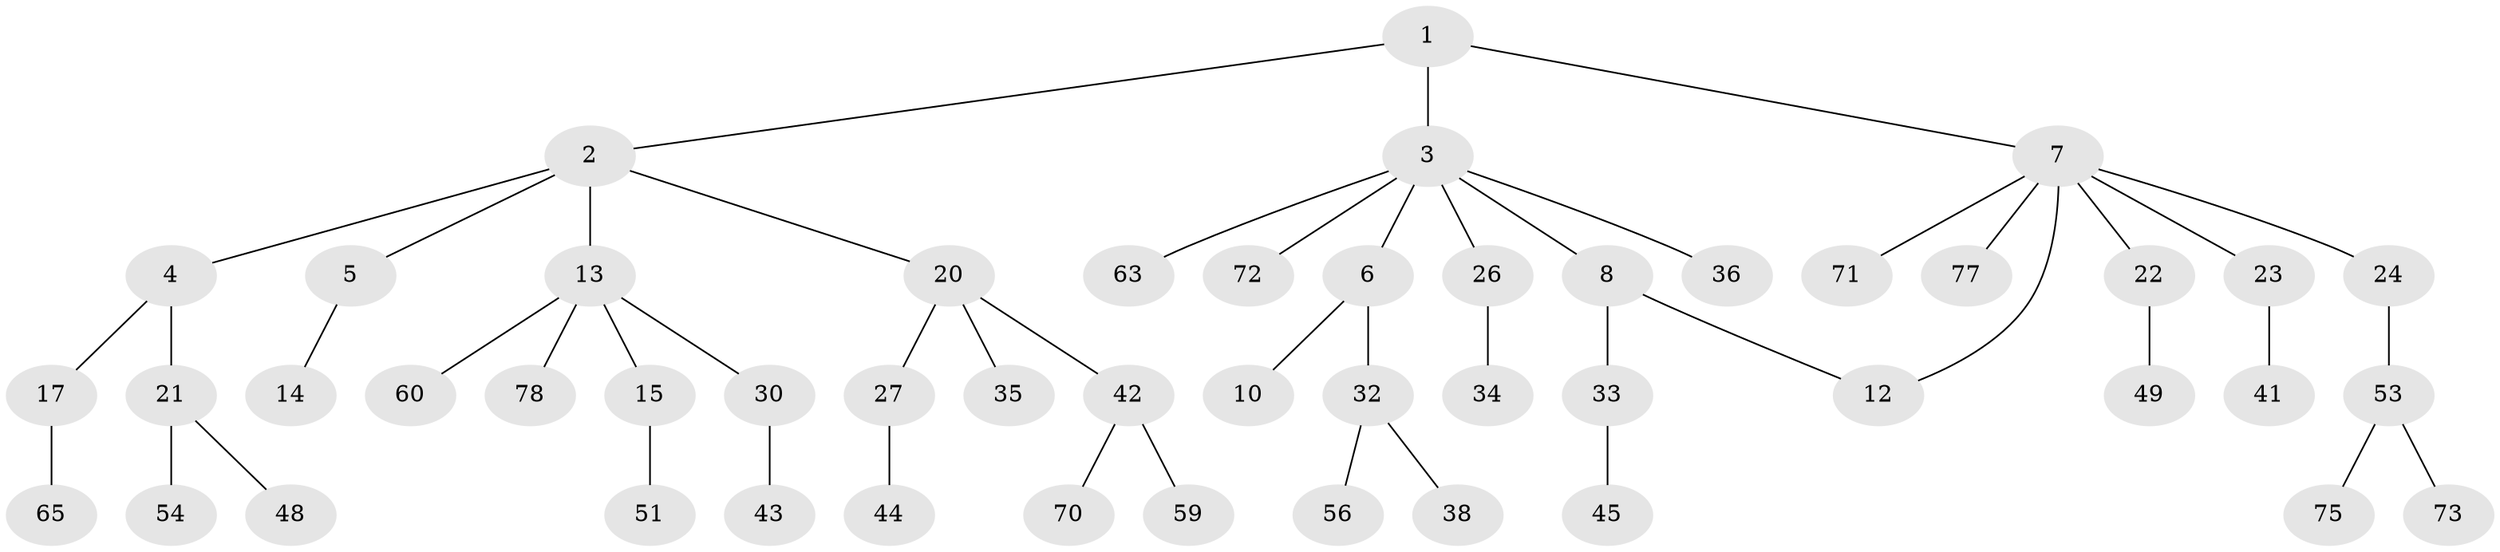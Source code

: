 // Generated by graph-tools (version 1.1) at 2025/23/03/03/25 07:23:34]
// undirected, 50 vertices, 50 edges
graph export_dot {
graph [start="1"]
  node [color=gray90,style=filled];
  1 [super="+69"];
  2 [super="+50"];
  3 [super="+18"];
  4 [super="+16"];
  5;
  6 [super="+37"];
  7 [super="+9"];
  8 [super="+11"];
  10 [super="+74"];
  12 [super="+47"];
  13 [super="+19"];
  14;
  15 [super="+29"];
  17 [super="+52"];
  20 [super="+31"];
  21 [super="+46"];
  22 [super="+28"];
  23 [super="+61"];
  24 [super="+25"];
  26 [super="+55"];
  27 [super="+64"];
  30 [super="+40"];
  32 [super="+66"];
  33;
  34;
  35 [super="+39"];
  36 [super="+57"];
  38;
  41;
  42 [super="+58"];
  43;
  44;
  45;
  48;
  49;
  51 [super="+67"];
  53 [super="+68"];
  54 [super="+76"];
  56;
  59 [super="+62"];
  60;
  63;
  65;
  70;
  71;
  72;
  73;
  75;
  77;
  78;
  1 -- 2;
  1 -- 3;
  1 -- 7;
  2 -- 4;
  2 -- 5;
  2 -- 13;
  2 -- 20;
  3 -- 6;
  3 -- 8;
  3 -- 26;
  3 -- 36;
  3 -- 63;
  3 -- 72;
  4 -- 17;
  4 -- 21;
  5 -- 14;
  6 -- 10;
  6 -- 32;
  7 -- 12;
  7 -- 22;
  7 -- 23;
  7 -- 24;
  7 -- 77;
  7 -- 71;
  8 -- 33;
  8 -- 12;
  13 -- 15;
  13 -- 30;
  13 -- 78;
  13 -- 60;
  15 -- 51;
  17 -- 65;
  20 -- 27;
  20 -- 42;
  20 -- 35;
  21 -- 54;
  21 -- 48;
  22 -- 49;
  23 -- 41;
  24 -- 53;
  26 -- 34;
  27 -- 44;
  30 -- 43;
  32 -- 38;
  32 -- 56;
  33 -- 45;
  42 -- 59;
  42 -- 70;
  53 -- 73;
  53 -- 75;
}
